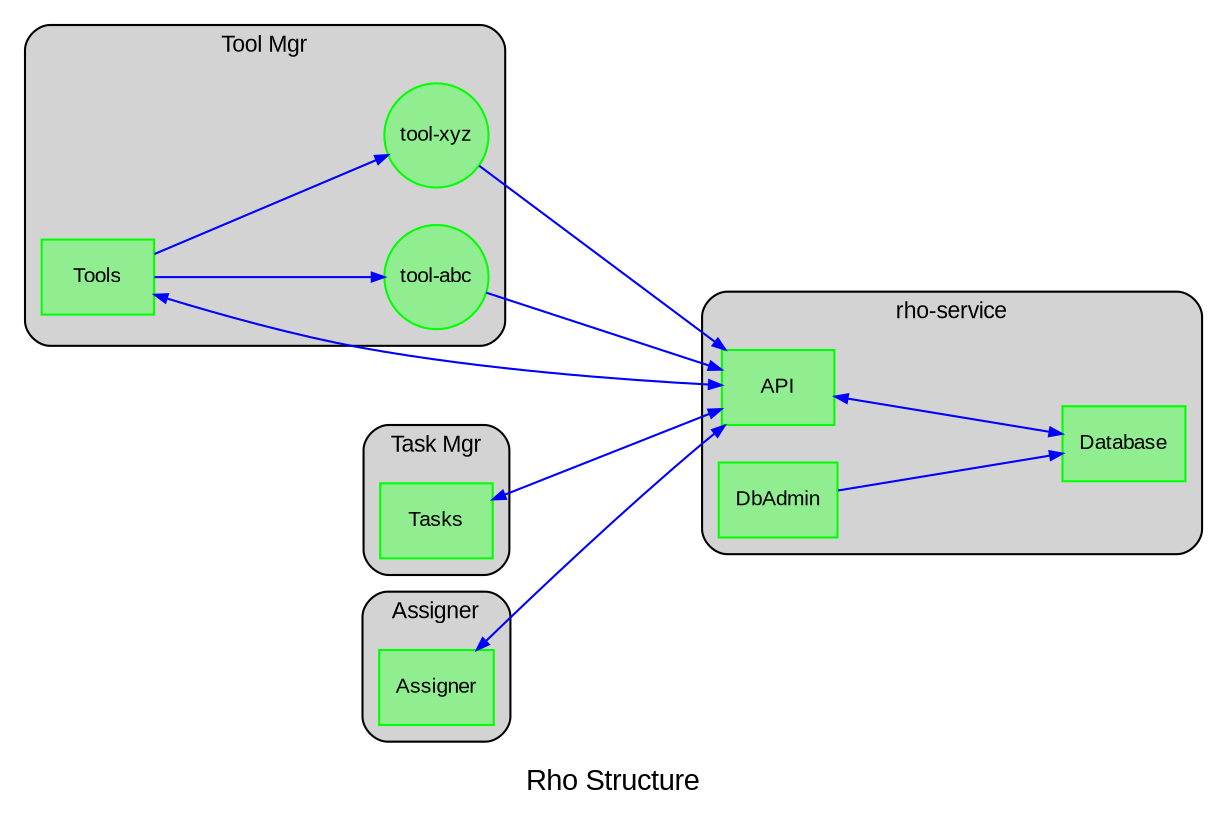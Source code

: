 digraph example {
    rankdir=LR; // Set the rankdir attribute to LR
    compound=true;

    label = "Rho Structure";
    fontname="Arial";

    edge [
        color="blue", 
        style="ortho", 
        fontsize=10,
        fontname="Arial";
        arrowsize=0.6;
    ];
    // splines=ortho
    concentrate=true

    node [
        shape="box", 
        fillcolor="white", 
        color="black", 
        fontname="Arial", 
        fontsize=10
    ];

    // Increase the spacing between subgraphs
    ranksep=1.5
    ; // Adjust the value as needed
    

    subgraph cluster_rho_service {
        style="rounded,filled";        
        label="rho-service";
        fillcolor="lightgrey";
        fontsize=11
		node [style=filled,color=green, fillcolor=lightgreen];

        API;
        Database;
        DbAdmin;

        API -> Database [dir=both];
        DbAdmin -> Database;
    }

    subgraph cluster_tool_mgr {
        style="rounded,filled";        
        label="Tool Mgr";
        color="black";
        fontsize=11
        fillcolor="lightgrey";
		node [style=filled,color=green, fillcolor=lightgreen];

        Tools;
        tool1 [shape=circle, width=.7, fixedsize=true, label="tool-abc"];
        tool2 [shape=circle, width=.7, fixedsize=true, label="tool-xyz"];

        Tools -> tool1;
        Tools -> tool2;
    }

    subgraph cluster_task_mgr {
        style="rounded,filled";        
        label="Task Mgr";
        color="black";
        fontsize=11
        fillcolor="lightgrey";
		node [style=filled,color=green, fillcolor=lightgreen];

        Tasks;
    }

    subgraph cluster_assigner {
        style="rounded,filled";        
        label="Assigner";
        color="black";
        fontsize=11
        fillcolor="lightgrey";
		node [style=filled,color=green, fillcolor=lightgreen];
            
        Assigner;
    }

    Tools -> API [dir=both]; 
    tool1 -> API;
    tool2 -> API;

    Tasks -> API [dir=both];
    Assigner -> API [dir=both];











}
